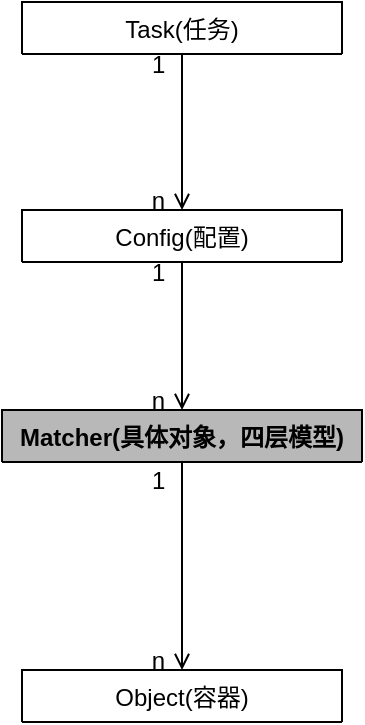 <mxfile version="14.2.7" type="github">
  <diagram id="C5RBs43oDa-KdzZeNtuy" name="Page-1">
    <mxGraphModel dx="1422" dy="762" grid="1" gridSize="10" guides="1" tooltips="1" connect="1" arrows="1" fold="1" page="1" pageScale="1" pageWidth="827" pageHeight="1169" math="0" shadow="0">
      <root>
        <mxCell id="WIyWlLk6GJQsqaUBKTNV-0" />
        <mxCell id="WIyWlLk6GJQsqaUBKTNV-1" parent="WIyWlLk6GJQsqaUBKTNV-0" />
        <mxCell id="zkfFHV4jXpPFQw0GAbJ--0" value="Task(任务)" style="swimlane;fontStyle=0;align=center;verticalAlign=top;childLayout=stackLayout;horizontal=1;startSize=26;horizontalStack=0;resizeParent=1;resizeLast=0;collapsible=1;marginBottom=0;rounded=0;shadow=0;strokeWidth=1;" parent="WIyWlLk6GJQsqaUBKTNV-1" vertex="1" collapsed="1">
          <mxGeometry x="300" y="196" width="160" height="26" as="geometry">
            <mxRectangle x="220" y="130" width="160" height="60" as="alternateBounds" />
          </mxGeometry>
        </mxCell>
        <mxCell id="zkfFHV4jXpPFQw0GAbJ--17" value="Matcher(具体对象，四层模型)" style="swimlane;fontStyle=1;align=center;verticalAlign=top;childLayout=stackLayout;horizontal=1;startSize=26;horizontalStack=0;resizeParent=1;resizeLast=0;collapsible=1;marginBottom=0;rounded=0;shadow=0;strokeWidth=1;fillColor=#B8B8B8;" parent="WIyWlLk6GJQsqaUBKTNV-1" vertex="1" collapsed="1">
          <mxGeometry x="290" y="400" width="180" height="26" as="geometry">
            <mxRectangle x="530" y="130" width="160" height="268" as="alternateBounds" />
          </mxGeometry>
        </mxCell>
        <mxCell id="zkfFHV4jXpPFQw0GAbJ--23" value="" style="line;html=1;strokeWidth=1;align=left;verticalAlign=middle;spacingTop=-1;spacingLeft=3;spacingRight=3;rotatable=0;labelPosition=right;points=[];portConstraint=eastwest;" parent="zkfFHV4jXpPFQw0GAbJ--17" vertex="1">
          <mxGeometry y="26" width="180" height="8" as="geometry" />
        </mxCell>
        <mxCell id="GdepSl2b9K-zGyHLG9DF-6" value="" style="endArrow=open;shadow=0;strokeWidth=1;rounded=0;endFill=1;edgeStyle=elbowEdgeStyle;elbow=vertical;exitX=0.5;exitY=1;exitDx=0;exitDy=0;" parent="WIyWlLk6GJQsqaUBKTNV-1" source="zkfFHV4jXpPFQw0GAbJ--17" edge="1">
          <mxGeometry x="0.5" y="41" relative="1" as="geometry">
            <mxPoint x="617" y="286" as="sourcePoint" />
            <mxPoint x="380" y="530" as="targetPoint" />
            <mxPoint x="-40" y="32" as="offset" />
            <Array as="points">
              <mxPoint x="374" y="470" />
              <mxPoint x="667" y="276" />
              <mxPoint x="667" y="286" />
              <mxPoint x="717" y="286" />
              <mxPoint x="707" y="313" />
            </Array>
          </mxGeometry>
        </mxCell>
        <mxCell id="GdepSl2b9K-zGyHLG9DF-7" value="1" style="resizable=0;align=left;verticalAlign=bottom;labelBackgroundColor=none;fontSize=12;" parent="GdepSl2b9K-zGyHLG9DF-6" connectable="0" vertex="1">
          <mxGeometry x="-1" relative="1" as="geometry">
            <mxPoint x="-17" y="18" as="offset" />
          </mxGeometry>
        </mxCell>
        <mxCell id="GdepSl2b9K-zGyHLG9DF-8" value="n" style="resizable=0;align=right;verticalAlign=bottom;labelBackgroundColor=none;fontSize=12;" parent="GdepSl2b9K-zGyHLG9DF-6" connectable="0" vertex="1">
          <mxGeometry x="1" relative="1" as="geometry">
            <mxPoint x="-7" y="4" as="offset" />
          </mxGeometry>
        </mxCell>
        <mxCell id="GdepSl2b9K-zGyHLG9DF-9" value="Object(容器)" style="swimlane;fontStyle=0;align=center;verticalAlign=top;childLayout=stackLayout;horizontal=1;startSize=26;horizontalStack=0;resizeParent=1;resizeLast=0;collapsible=1;marginBottom=0;rounded=0;shadow=0;strokeWidth=1;" parent="WIyWlLk6GJQsqaUBKTNV-1" vertex="1" collapsed="1">
          <mxGeometry x="300" y="530" width="160" height="26" as="geometry">
            <mxRectangle x="530" y="130" width="160" height="268" as="alternateBounds" />
          </mxGeometry>
        </mxCell>
        <mxCell id="GdepSl2b9K-zGyHLG9DF-10" value="" style="line;html=1;strokeWidth=1;align=left;verticalAlign=middle;spacingTop=-1;spacingLeft=3;spacingRight=3;rotatable=0;labelPosition=right;points=[];portConstraint=eastwest;" parent="GdepSl2b9K-zGyHLG9DF-9" vertex="1">
          <mxGeometry y="26" width="160" height="8" as="geometry" />
        </mxCell>
        <mxCell id="GdepSl2b9K-zGyHLG9DF-19" value="Config(配置)" style="swimlane;fontStyle=0;align=center;verticalAlign=top;childLayout=stackLayout;horizontal=1;startSize=26;horizontalStack=0;resizeParent=1;resizeLast=0;collapsible=1;marginBottom=0;rounded=0;shadow=0;strokeWidth=1;" parent="WIyWlLk6GJQsqaUBKTNV-1" vertex="1" collapsed="1">
          <mxGeometry x="300" y="300" width="160" height="26" as="geometry">
            <mxRectangle x="530" y="130" width="160" height="268" as="alternateBounds" />
          </mxGeometry>
        </mxCell>
        <mxCell id="GdepSl2b9K-zGyHLG9DF-20" value="" style="line;html=1;strokeWidth=1;align=left;verticalAlign=middle;spacingTop=-1;spacingLeft=3;spacingRight=3;rotatable=0;labelPosition=right;points=[];portConstraint=eastwest;" parent="GdepSl2b9K-zGyHLG9DF-19" vertex="1">
          <mxGeometry y="26" width="160" height="8" as="geometry" />
        </mxCell>
        <mxCell id="GdepSl2b9K-zGyHLG9DF-31" value="" style="endArrow=open;shadow=0;strokeWidth=1;rounded=0;endFill=1;edgeStyle=elbowEdgeStyle;elbow=vertical;entryX=0.5;entryY=0;entryDx=0;entryDy=0;exitX=0.5;exitY=1;exitDx=0;exitDy=0;" parent="WIyWlLk6GJQsqaUBKTNV-1" source="GdepSl2b9K-zGyHLG9DF-19" target="zkfFHV4jXpPFQw0GAbJ--17" edge="1">
          <mxGeometry x="0.5" y="41" relative="1" as="geometry">
            <mxPoint x="240" y="340" as="sourcePoint" />
            <mxPoint x="440" y="390" as="targetPoint" />
            <mxPoint x="-40" y="32" as="offset" />
            <Array as="points">
              <mxPoint x="380" y="360" />
              <mxPoint x="690" y="353" />
              <mxPoint x="650" y="140" />
              <mxPoint x="760" y="172" />
              <mxPoint x="810" y="172" />
              <mxPoint x="800" y="199" />
            </Array>
          </mxGeometry>
        </mxCell>
        <mxCell id="GdepSl2b9K-zGyHLG9DF-32" value="1" style="resizable=0;align=left;verticalAlign=bottom;labelBackgroundColor=none;fontSize=12;" parent="GdepSl2b9K-zGyHLG9DF-31" connectable="0" vertex="1">
          <mxGeometry x="-1" relative="1" as="geometry">
            <mxPoint x="-17" y="14" as="offset" />
          </mxGeometry>
        </mxCell>
        <mxCell id="GdepSl2b9K-zGyHLG9DF-33" value="n" style="resizable=0;align=right;verticalAlign=bottom;labelBackgroundColor=none;fontSize=12;" parent="GdepSl2b9K-zGyHLG9DF-31" connectable="0" vertex="1">
          <mxGeometry x="1" relative="1" as="geometry">
            <mxPoint x="-7" y="4" as="offset" />
          </mxGeometry>
        </mxCell>
        <mxCell id="GdepSl2b9K-zGyHLG9DF-44" value="" style="endArrow=open;shadow=0;strokeWidth=1;rounded=0;endFill=1;edgeStyle=elbowEdgeStyle;elbow=vertical;entryX=0.5;entryY=0;entryDx=0;entryDy=0;exitX=0.5;exitY=1;exitDx=0;exitDy=0;" parent="WIyWlLk6GJQsqaUBKTNV-1" target="GdepSl2b9K-zGyHLG9DF-19" edge="1" source="zkfFHV4jXpPFQw0GAbJ--0">
          <mxGeometry x="0.5" y="41" relative="1" as="geometry">
            <mxPoint x="520" y="220" as="sourcePoint" />
            <mxPoint x="449.04" y="410" as="targetPoint" />
            <mxPoint x="-40" y="32" as="offset" />
            <Array as="points">
              <mxPoint x="390" y="260" />
              <mxPoint x="700" y="363" />
              <mxPoint x="660" y="150" />
              <mxPoint x="770" y="182" />
              <mxPoint x="820" y="182" />
              <mxPoint x="810" y="209" />
            </Array>
          </mxGeometry>
        </mxCell>
        <mxCell id="GdepSl2b9K-zGyHLG9DF-45" value="1" style="resizable=0;align=left;verticalAlign=bottom;labelBackgroundColor=none;fontSize=12;" parent="GdepSl2b9K-zGyHLG9DF-44" connectable="0" vertex="1">
          <mxGeometry x="-1" relative="1" as="geometry">
            <mxPoint x="-17" y="14" as="offset" />
          </mxGeometry>
        </mxCell>
        <mxCell id="GdepSl2b9K-zGyHLG9DF-46" value="n" style="resizable=0;align=right;verticalAlign=bottom;labelBackgroundColor=none;fontSize=12;" parent="GdepSl2b9K-zGyHLG9DF-44" connectable="0" vertex="1">
          <mxGeometry x="1" relative="1" as="geometry">
            <mxPoint x="-7" y="4" as="offset" />
          </mxGeometry>
        </mxCell>
      </root>
    </mxGraphModel>
  </diagram>
</mxfile>
